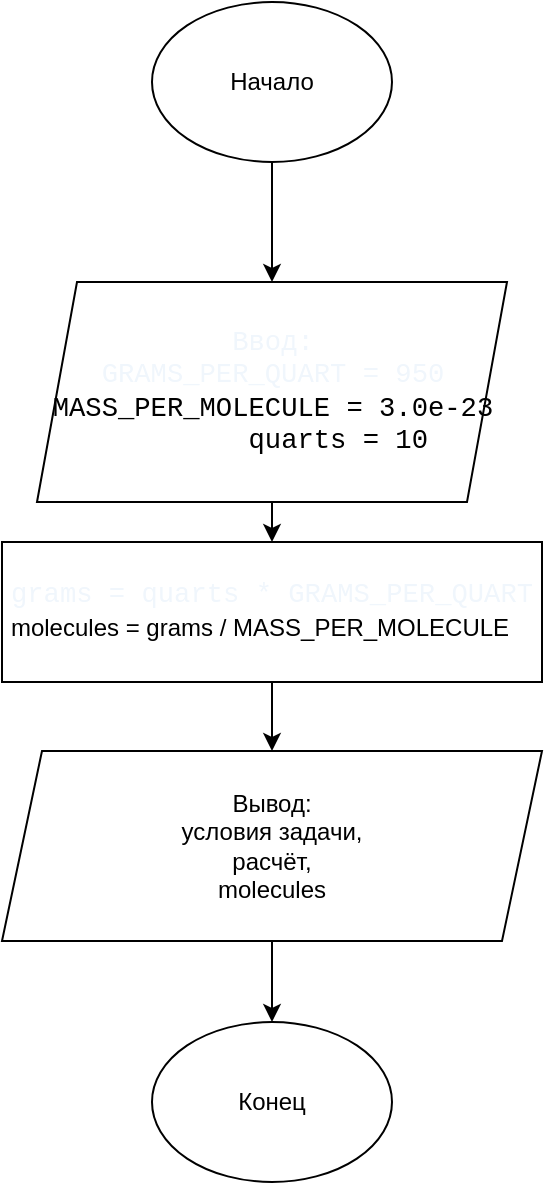 <mxfile version="28.2.3">
  <diagram name="Страница — 1" id="fcNxy3meYumzlkpffO4v">
    <mxGraphModel dx="1426" dy="777" grid="1" gridSize="10" guides="1" tooltips="1" connect="1" arrows="1" fold="1" page="1" pageScale="1" pageWidth="827" pageHeight="1169" math="0" shadow="0">
      <root>
        <mxCell id="0" />
        <mxCell id="1" parent="0" />
        <mxCell id="C6i87rUGvG97fZtMgRSR-1" value="Начало" style="ellipse;whiteSpace=wrap;html=1;" vertex="1" parent="1">
          <mxGeometry x="305" y="210" width="120" height="80" as="geometry" />
        </mxCell>
        <mxCell id="C6i87rUGvG97fZtMgRSR-4" value="" style="endArrow=classic;html=1;rounded=0;exitX=0.5;exitY=1;exitDx=0;exitDy=0;" edge="1" parent="1" source="C6i87rUGvG97fZtMgRSR-1">
          <mxGeometry width="50" height="50" relative="1" as="geometry">
            <mxPoint x="390" y="630" as="sourcePoint" />
            <mxPoint x="365" y="350" as="targetPoint" />
          </mxGeometry>
        </mxCell>
        <mxCell id="C6i87rUGvG97fZtMgRSR-7" style="edgeStyle=orthogonalEdgeStyle;rounded=0;orthogonalLoop=1;jettySize=auto;html=1;exitX=0.5;exitY=1;exitDx=0;exitDy=0;entryX=0.5;entryY=0;entryDx=0;entryDy=0;" edge="1" parent="1" source="C6i87rUGvG97fZtMgRSR-5" target="C6i87rUGvG97fZtMgRSR-6">
          <mxGeometry relative="1" as="geometry" />
        </mxCell>
        <mxCell id="C6i87rUGvG97fZtMgRSR-5" value="&lt;div&gt;&lt;span style=&quot;white-space-collapse: break-spaces; font-family: &amp;quot;Monaspace Neon&amp;quot;, ui-monospace, SFMono-Regular, &amp;quot;SF Mono&amp;quot;, Menlo, Consolas, &amp;quot;Liberation Mono&amp;quot;, monospace; font-size: 13.6px;&quot;&gt;&lt;font style=&quot;color: light-dark(rgb(240, 246, 252), rgb(246, 246, 246));&quot;&gt;Ввод:&lt;/font&gt;&lt;/span&gt;&lt;/div&gt;&lt;span style=&quot;white-space-collapse: break-spaces; font-family: &amp;quot;Monaspace Neon&amp;quot;, ui-monospace, SFMono-Regular, &amp;quot;SF Mono&amp;quot;, Menlo, Consolas, &amp;quot;Liberation Mono&amp;quot;, monospace; font-size: 13.6px;&quot;&gt;&lt;font style=&quot;color: light-dark(rgb(240, 246, 252), rgb(246, 246, 246));&quot;&gt;GRAMS_PER_QUART = 950&lt;/font&gt;&lt;/span&gt;&lt;div&gt;&lt;span style=&quot;font-family: &amp;quot;Monaspace Neon&amp;quot;, ui-monospace, SFMono-Regular, &amp;quot;SF Mono&amp;quot;, Menlo, Consolas, &amp;quot;Liberation Mono&amp;quot;, monospace; font-size: 13.6px; white-space-collapse: break-spaces;&quot;&gt;MASS_PER_MOLECULE = 3.0e-23&lt;/span&gt;&lt;span style=&quot;font-family: &amp;quot;Monaspace Neon&amp;quot;, ui-monospace, SFMono-Regular, &amp;quot;SF Mono&amp;quot;, Menlo, Consolas, &amp;quot;Liberation Mono&amp;quot;, monospace; font-size: 13.6px; white-space-collapse: break-spaces;&quot;&gt;&lt;font style=&quot;color: light-dark(rgb(240, 246, 252), rgb(246, 246, 246));&quot;&gt;&lt;/font&gt;&lt;/span&gt;&lt;/div&gt;&lt;div&gt;&lt;font face=&quot;Monaspace Neon, ui-monospace, SFMono-Regular, SF Mono, Menlo, Consolas, Liberation Mono, monospace&quot;&gt;&lt;span style=&quot;font-size: 13.6px; white-space-collapse: break-spaces;&quot;&gt;&amp;nbsp;&lt;span style=&quot;white-space: pre;&quot;&gt;&#x9;&lt;/span&gt;quarts = 10&lt;/span&gt;&lt;/font&gt;&lt;/div&gt;" style="shape=parallelogram;perimeter=parallelogramPerimeter;whiteSpace=wrap;html=1;fixedSize=1;" vertex="1" parent="1">
          <mxGeometry x="247.5" y="350" width="235" height="110" as="geometry" />
        </mxCell>
        <mxCell id="C6i87rUGvG97fZtMgRSR-17" style="edgeStyle=orthogonalEdgeStyle;rounded=0;orthogonalLoop=1;jettySize=auto;html=1;exitX=0.5;exitY=1;exitDx=0;exitDy=0;entryX=0.5;entryY=0;entryDx=0;entryDy=0;" edge="1" parent="1" source="C6i87rUGvG97fZtMgRSR-6" target="C6i87rUGvG97fZtMgRSR-11">
          <mxGeometry relative="1" as="geometry" />
        </mxCell>
        <mxCell id="C6i87rUGvG97fZtMgRSR-6" value="&lt;div style=&quot;text-align: left;&quot;&gt;&lt;font style=&quot;color: light-dark(rgb(240, 246, 252), rgb(255, 255, 255));&quot; face=&quot;Monaspace Neon, ui-monospace, SFMono-Regular, SF Mono, Menlo, Consolas, Liberation Mono, monospace&quot;&gt;&lt;span style=&quot;font-size: 13.6px; white-space-collapse: break-spaces;&quot;&gt;grams = quarts * GRAMS_PER_QUART&lt;/span&gt;&lt;/font&gt;&lt;/div&gt;&lt;div style=&quot;text-align: left;&quot;&gt;&lt;span style=&quot;text-align: center;&quot;&gt;molecules = grams / MASS_PER_MOLECULE&lt;/span&gt;&lt;font style=&quot;color: light-dark(rgb(240, 246, 252), rgb(255, 255, 255));&quot; face=&quot;Monaspace Neon, ui-monospace, SFMono-Regular, SF Mono, Menlo, Consolas, Liberation Mono, monospace&quot;&gt;&lt;span style=&quot;font-size: 13.6px; white-space-collapse: break-spaces;&quot;&gt;&lt;/span&gt;&lt;/font&gt;&lt;/div&gt;" style="rounded=0;whiteSpace=wrap;html=1;" vertex="1" parent="1">
          <mxGeometry x="230" y="480" width="270" height="70" as="geometry" />
        </mxCell>
        <mxCell id="C6i87rUGvG97fZtMgRSR-16" style="edgeStyle=orthogonalEdgeStyle;rounded=0;orthogonalLoop=1;jettySize=auto;html=1;exitX=0.5;exitY=1;exitDx=0;exitDy=0;entryX=0.5;entryY=0;entryDx=0;entryDy=0;" edge="1" parent="1" source="C6i87rUGvG97fZtMgRSR-11" target="C6i87rUGvG97fZtMgRSR-15">
          <mxGeometry relative="1" as="geometry" />
        </mxCell>
        <mxCell id="C6i87rUGvG97fZtMgRSR-11" value="Вывод:&lt;div&gt;условия задачи,&lt;/div&gt;&lt;div&gt;расчёт,&lt;/div&gt;&lt;div&gt;molecules&lt;/div&gt;" style="shape=parallelogram;perimeter=parallelogramPerimeter;whiteSpace=wrap;html=1;fixedSize=1;" vertex="1" parent="1">
          <mxGeometry x="230" y="584.5" width="270" height="95" as="geometry" />
        </mxCell>
        <mxCell id="C6i87rUGvG97fZtMgRSR-15" value="Конец" style="ellipse;whiteSpace=wrap;html=1;" vertex="1" parent="1">
          <mxGeometry x="305" y="720" width="120" height="80" as="geometry" />
        </mxCell>
      </root>
    </mxGraphModel>
  </diagram>
</mxfile>
